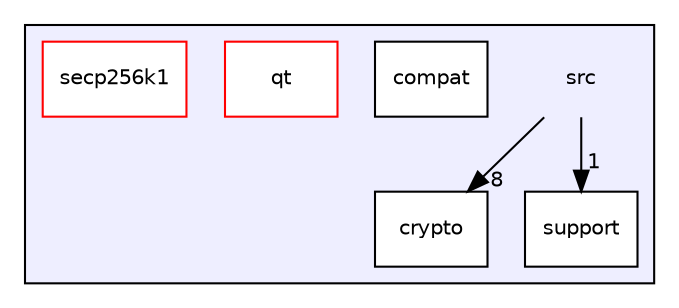 digraph "src" {
  compound=true
  node [ fontsize="10", fontname="Helvetica"];
  edge [ labelfontsize="10", labelfontname="Helvetica"];
  subgraph clusterdir_68267d1309a1af8e8297ef4c3efbcdba {
    graph [ bgcolor="#eeeeff", pencolor="black", label="" URL="dir_68267d1309a1af8e8297ef4c3efbcdba.html"];
    dir_68267d1309a1af8e8297ef4c3efbcdba [shape=plaintext label="src"];
    dir_e0d9a1a8dc7b58b67a018a0424bd8033 [shape=box label="compat" color="black" fillcolor="white" style="filled" URL="dir_e0d9a1a8dc7b58b67a018a0424bd8033.html"];
    dir_4261af1259721e3e39e0d2dd7354b511 [shape=box label="crypto" color="black" fillcolor="white" style="filled" URL="dir_4261af1259721e3e39e0d2dd7354b511.html"];
    dir_f0c29a9f5764d78706f34c972e8114d8 [shape=box label="qt" color="red" fillcolor="white" style="filled" URL="dir_f0c29a9f5764d78706f34c972e8114d8.html"];
    dir_44f34d1e62fda08bdb4ca69ab2d205ae [shape=box label="secp256k1" color="red" fillcolor="white" style="filled" URL="dir_44f34d1e62fda08bdb4ca69ab2d205ae.html"];
    dir_021c64f412f6b3b6708367bb6d6ca209 [shape=box label="support" color="black" fillcolor="white" style="filled" URL="dir_021c64f412f6b3b6708367bb6d6ca209.html"];
  }
  dir_68267d1309a1af8e8297ef4c3efbcdba->dir_4261af1259721e3e39e0d2dd7354b511 [headlabel="8", labeldistance=1.5 headhref="dir_000000_000002.html"];
  dir_68267d1309a1af8e8297ef4c3efbcdba->dir_021c64f412f6b3b6708367bb6d6ca209 [headlabel="1", labeldistance=1.5 headhref="dir_000000_000017.html"];
}
